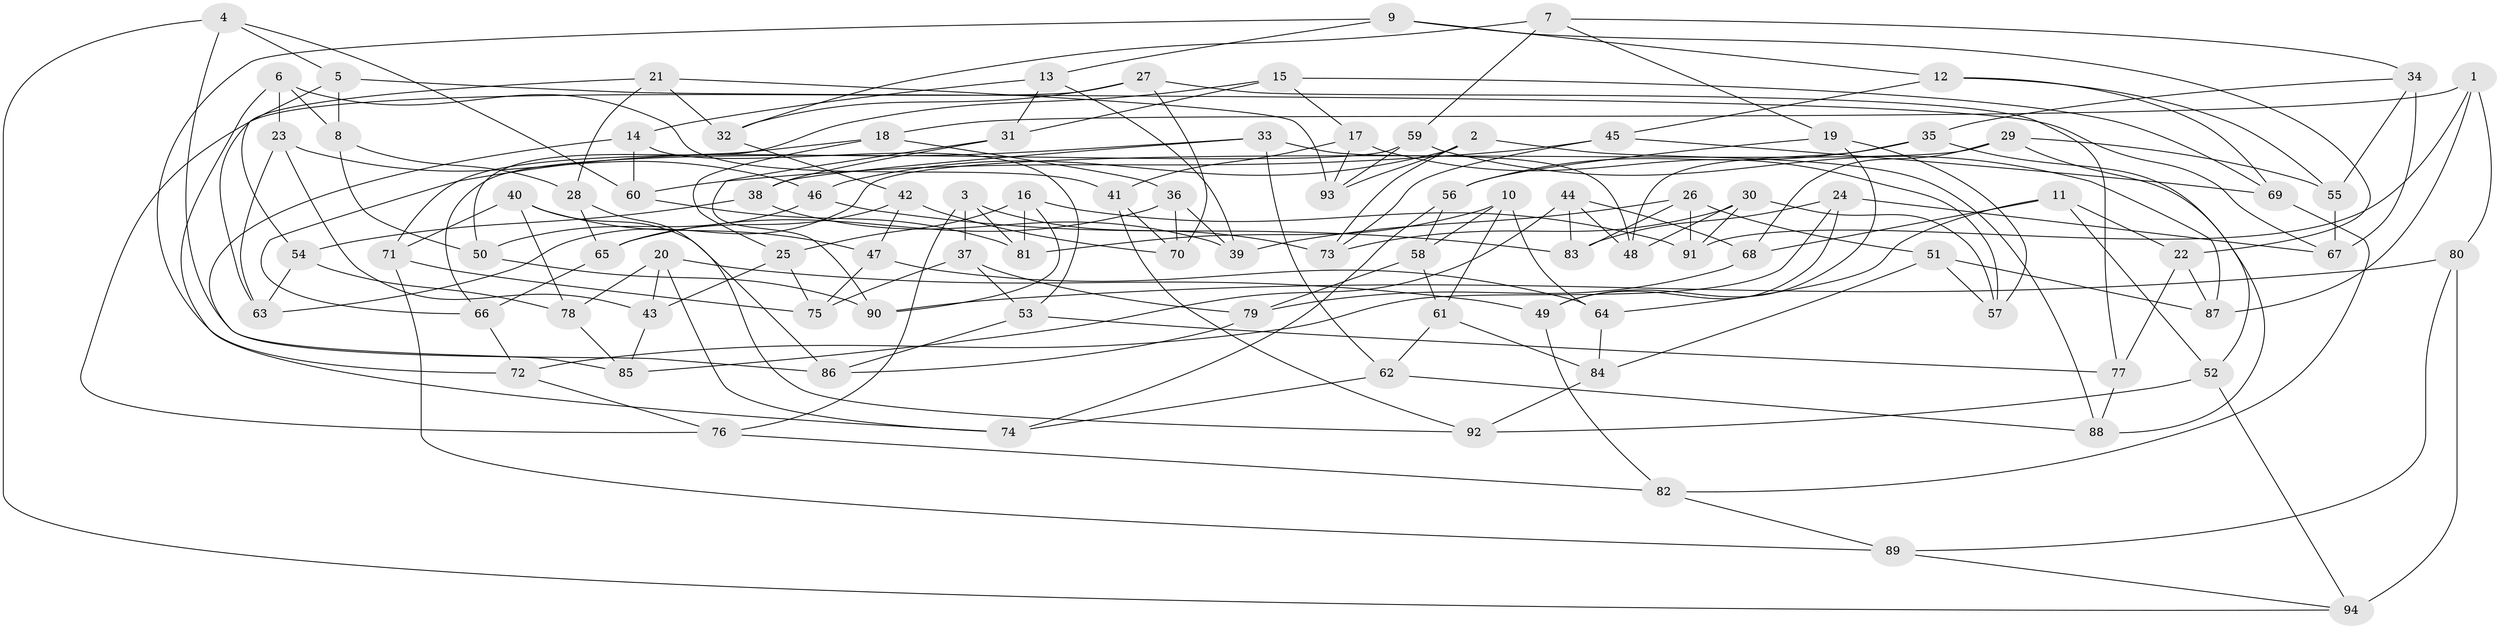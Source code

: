 // Generated by graph-tools (version 1.1) at 2025/57/03/09/25 04:57:46]
// undirected, 94 vertices, 188 edges
graph export_dot {
graph [start="1"]
  node [color=gray90,style=filled];
  1;
  2;
  3;
  4;
  5;
  6;
  7;
  8;
  9;
  10;
  11;
  12;
  13;
  14;
  15;
  16;
  17;
  18;
  19;
  20;
  21;
  22;
  23;
  24;
  25;
  26;
  27;
  28;
  29;
  30;
  31;
  32;
  33;
  34;
  35;
  36;
  37;
  38;
  39;
  40;
  41;
  42;
  43;
  44;
  45;
  46;
  47;
  48;
  49;
  50;
  51;
  52;
  53;
  54;
  55;
  56;
  57;
  58;
  59;
  60;
  61;
  62;
  63;
  64;
  65;
  66;
  67;
  68;
  69;
  70;
  71;
  72;
  73;
  74;
  75;
  76;
  77;
  78;
  79;
  80;
  81;
  82;
  83;
  84;
  85;
  86;
  87;
  88;
  89;
  90;
  91;
  92;
  93;
  94;
  1 -- 80;
  1 -- 18;
  1 -- 91;
  1 -- 87;
  2 -- 88;
  2 -- 73;
  2 -- 46;
  2 -- 93;
  3 -- 37;
  3 -- 81;
  3 -- 73;
  3 -- 76;
  4 -- 94;
  4 -- 86;
  4 -- 60;
  4 -- 5;
  5 -- 54;
  5 -- 67;
  5 -- 8;
  6 -- 8;
  6 -- 41;
  6 -- 74;
  6 -- 23;
  7 -- 32;
  7 -- 34;
  7 -- 59;
  7 -- 19;
  8 -- 50;
  8 -- 28;
  9 -- 22;
  9 -- 13;
  9 -- 12;
  9 -- 72;
  10 -- 81;
  10 -- 58;
  10 -- 61;
  10 -- 64;
  11 -- 68;
  11 -- 64;
  11 -- 52;
  11 -- 22;
  12 -- 69;
  12 -- 45;
  12 -- 55;
  13 -- 39;
  13 -- 31;
  13 -- 14;
  14 -- 60;
  14 -- 85;
  14 -- 53;
  15 -- 17;
  15 -- 50;
  15 -- 69;
  15 -- 31;
  16 -- 91;
  16 -- 81;
  16 -- 90;
  16 -- 25;
  17 -- 57;
  17 -- 93;
  17 -- 41;
  18 -- 25;
  18 -- 36;
  18 -- 71;
  19 -- 49;
  19 -- 56;
  19 -- 57;
  20 -- 43;
  20 -- 49;
  20 -- 74;
  20 -- 78;
  21 -- 32;
  21 -- 63;
  21 -- 93;
  21 -- 28;
  22 -- 77;
  22 -- 87;
  23 -- 63;
  23 -- 46;
  23 -- 43;
  24 -- 67;
  24 -- 72;
  24 -- 83;
  24 -- 49;
  25 -- 75;
  25 -- 43;
  26 -- 83;
  26 -- 39;
  26 -- 51;
  26 -- 91;
  27 -- 70;
  27 -- 76;
  27 -- 32;
  27 -- 77;
  28 -- 65;
  28 -- 92;
  29 -- 52;
  29 -- 68;
  29 -- 55;
  29 -- 63;
  30 -- 73;
  30 -- 57;
  30 -- 48;
  30 -- 91;
  31 -- 90;
  31 -- 38;
  32 -- 42;
  33 -- 62;
  33 -- 66;
  33 -- 48;
  33 -- 38;
  34 -- 67;
  34 -- 55;
  34 -- 35;
  35 -- 48;
  35 -- 88;
  35 -- 56;
  36 -- 39;
  36 -- 70;
  36 -- 65;
  37 -- 53;
  37 -- 75;
  37 -- 79;
  38 -- 39;
  38 -- 54;
  40 -- 47;
  40 -- 78;
  40 -- 71;
  40 -- 86;
  41 -- 70;
  41 -- 92;
  42 -- 70;
  42 -- 47;
  42 -- 65;
  43 -- 85;
  44 -- 48;
  44 -- 85;
  44 -- 83;
  44 -- 68;
  45 -- 60;
  45 -- 69;
  45 -- 73;
  46 -- 50;
  46 -- 83;
  47 -- 64;
  47 -- 75;
  49 -- 82;
  50 -- 90;
  51 -- 87;
  51 -- 84;
  51 -- 57;
  52 -- 94;
  52 -- 92;
  53 -- 86;
  53 -- 77;
  54 -- 78;
  54 -- 63;
  55 -- 67;
  56 -- 74;
  56 -- 58;
  58 -- 79;
  58 -- 61;
  59 -- 66;
  59 -- 93;
  59 -- 87;
  60 -- 81;
  61 -- 84;
  61 -- 62;
  62 -- 74;
  62 -- 88;
  64 -- 84;
  65 -- 66;
  66 -- 72;
  68 -- 79;
  69 -- 82;
  71 -- 75;
  71 -- 89;
  72 -- 76;
  76 -- 82;
  77 -- 88;
  78 -- 85;
  79 -- 86;
  80 -- 89;
  80 -- 90;
  80 -- 94;
  82 -- 89;
  84 -- 92;
  89 -- 94;
}
